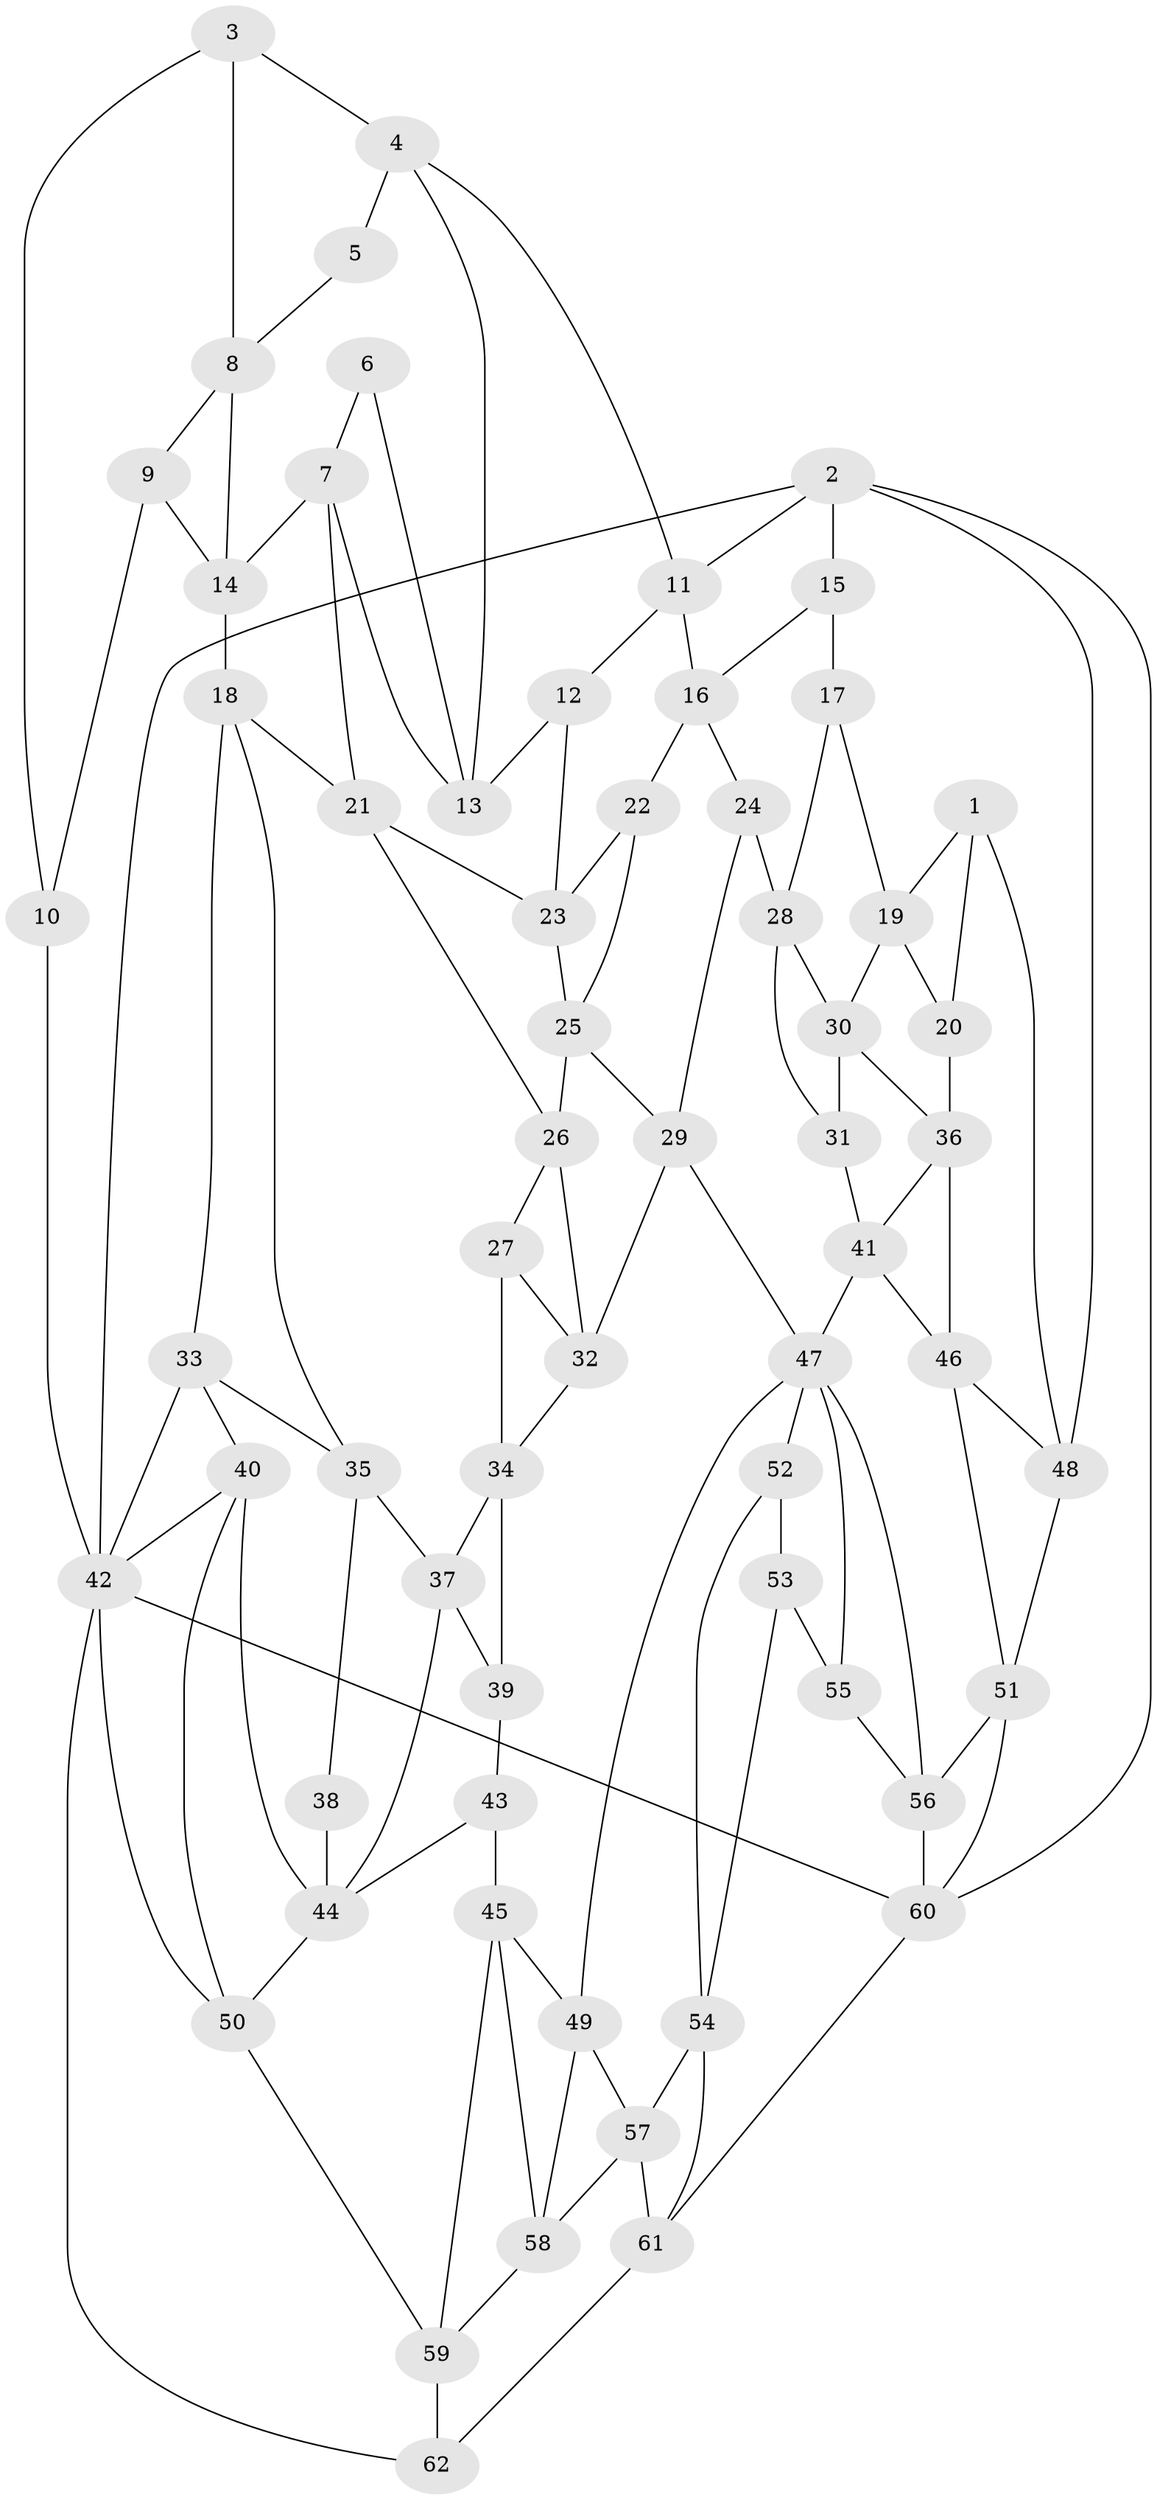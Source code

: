// original degree distribution, {3: 0.024193548387096774, 6: 0.23387096774193547, 5: 0.5080645161290323, 4: 0.23387096774193547}
// Generated by graph-tools (version 1.1) at 2025/27/03/09/25 03:27:14]
// undirected, 62 vertices, 116 edges
graph export_dot {
graph [start="1"]
  node [color=gray90,style=filled];
  1;
  2;
  3;
  4;
  5;
  6;
  7;
  8;
  9;
  10;
  11;
  12;
  13;
  14;
  15;
  16;
  17;
  18;
  19;
  20;
  21;
  22;
  23;
  24;
  25;
  26;
  27;
  28;
  29;
  30;
  31;
  32;
  33;
  34;
  35;
  36;
  37;
  38;
  39;
  40;
  41;
  42;
  43;
  44;
  45;
  46;
  47;
  48;
  49;
  50;
  51;
  52;
  53;
  54;
  55;
  56;
  57;
  58;
  59;
  60;
  61;
  62;
  1 -- 19 [weight=1.0];
  1 -- 20 [weight=1.0];
  1 -- 48 [weight=1.0];
  2 -- 11 [weight=1.0];
  2 -- 15 [weight=1.0];
  2 -- 42 [weight=1.0];
  2 -- 48 [weight=1.0];
  2 -- 60 [weight=1.0];
  3 -- 4 [weight=1.0];
  3 -- 8 [weight=1.0];
  3 -- 10 [weight=1.0];
  4 -- 5 [weight=1.0];
  4 -- 11 [weight=1.0];
  4 -- 13 [weight=1.0];
  5 -- 8 [weight=1.0];
  6 -- 7 [weight=1.0];
  6 -- 13 [weight=1.0];
  7 -- 13 [weight=1.0];
  7 -- 14 [weight=1.0];
  7 -- 21 [weight=1.0];
  8 -- 9 [weight=1.0];
  8 -- 14 [weight=1.0];
  9 -- 10 [weight=1.0];
  9 -- 14 [weight=1.0];
  10 -- 42 [weight=2.0];
  11 -- 12 [weight=1.0];
  11 -- 16 [weight=1.0];
  12 -- 13 [weight=1.0];
  12 -- 23 [weight=1.0];
  14 -- 18 [weight=1.0];
  15 -- 16 [weight=1.0];
  15 -- 17 [weight=2.0];
  16 -- 22 [weight=1.0];
  16 -- 24 [weight=1.0];
  17 -- 19 [weight=1.0];
  17 -- 28 [weight=1.0];
  18 -- 21 [weight=1.0];
  18 -- 33 [weight=1.0];
  18 -- 35 [weight=1.0];
  19 -- 20 [weight=1.0];
  19 -- 30 [weight=1.0];
  20 -- 36 [weight=1.0];
  21 -- 23 [weight=1.0];
  21 -- 26 [weight=1.0];
  22 -- 23 [weight=1.0];
  22 -- 25 [weight=1.0];
  23 -- 25 [weight=1.0];
  24 -- 28 [weight=1.0];
  24 -- 29 [weight=1.0];
  25 -- 26 [weight=1.0];
  25 -- 29 [weight=1.0];
  26 -- 27 [weight=1.0];
  26 -- 32 [weight=1.0];
  27 -- 32 [weight=1.0];
  27 -- 34 [weight=1.0];
  28 -- 30 [weight=1.0];
  28 -- 31 [weight=1.0];
  29 -- 32 [weight=1.0];
  29 -- 47 [weight=1.0];
  30 -- 31 [weight=1.0];
  30 -- 36 [weight=1.0];
  31 -- 41 [weight=1.0];
  32 -- 34 [weight=1.0];
  33 -- 35 [weight=1.0];
  33 -- 40 [weight=1.0];
  33 -- 42 [weight=1.0];
  34 -- 37 [weight=1.0];
  34 -- 39 [weight=1.0];
  35 -- 37 [weight=1.0];
  35 -- 38 [weight=1.0];
  36 -- 41 [weight=1.0];
  36 -- 46 [weight=1.0];
  37 -- 39 [weight=1.0];
  37 -- 44 [weight=1.0];
  38 -- 44 [weight=2.0];
  39 -- 43 [weight=1.0];
  40 -- 42 [weight=1.0];
  40 -- 44 [weight=1.0];
  40 -- 50 [weight=1.0];
  41 -- 46 [weight=2.0];
  41 -- 47 [weight=1.0];
  42 -- 50 [weight=1.0];
  42 -- 60 [weight=1.0];
  42 -- 62 [weight=1.0];
  43 -- 44 [weight=1.0];
  43 -- 45 [weight=2.0];
  44 -- 50 [weight=1.0];
  45 -- 49 [weight=1.0];
  45 -- 58 [weight=1.0];
  45 -- 59 [weight=1.0];
  46 -- 48 [weight=2.0];
  46 -- 51 [weight=1.0];
  47 -- 49 [weight=1.0];
  47 -- 52 [weight=1.0];
  47 -- 55 [weight=1.0];
  47 -- 56 [weight=1.0];
  48 -- 51 [weight=1.0];
  49 -- 57 [weight=1.0];
  49 -- 58 [weight=1.0];
  50 -- 59 [weight=1.0];
  51 -- 56 [weight=1.0];
  51 -- 60 [weight=1.0];
  52 -- 53 [weight=1.0];
  52 -- 54 [weight=1.0];
  53 -- 54 [weight=1.0];
  53 -- 55 [weight=2.0];
  54 -- 57 [weight=1.0];
  54 -- 61 [weight=1.0];
  55 -- 56 [weight=1.0];
  56 -- 60 [weight=1.0];
  57 -- 58 [weight=1.0];
  57 -- 61 [weight=1.0];
  58 -- 59 [weight=1.0];
  59 -- 62 [weight=1.0];
  60 -- 61 [weight=1.0];
  61 -- 62 [weight=1.0];
}
